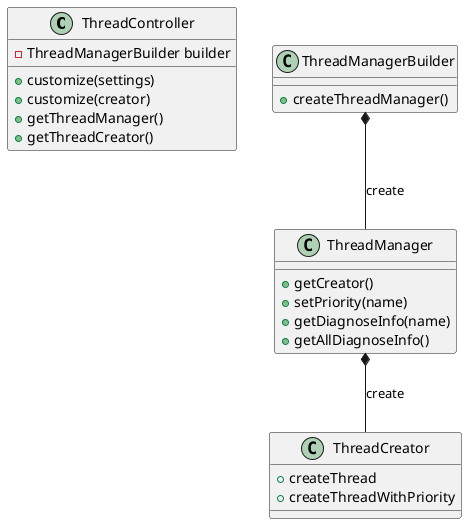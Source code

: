@startuml

class ThreadController {
    +customize(settings)
    +customize(creator)
    +getThreadManager()
    +getThreadCreator()
    -ThreadManagerBuilder builder
}

class ThreadManagerBuilder {
    +createThreadManager()
}

class ThreadManager {
    +getCreator()
    +setPriority(name)
    +getDiagnoseInfo(name)
    +getAllDiagnoseInfo()
}

class ThreadCreator {
    +createThread
    +createThreadWithPriority
}

ThreadManagerBuilder *-- ThreadManager : create
ThreadManager *-- ThreadCreator : create


@enduml